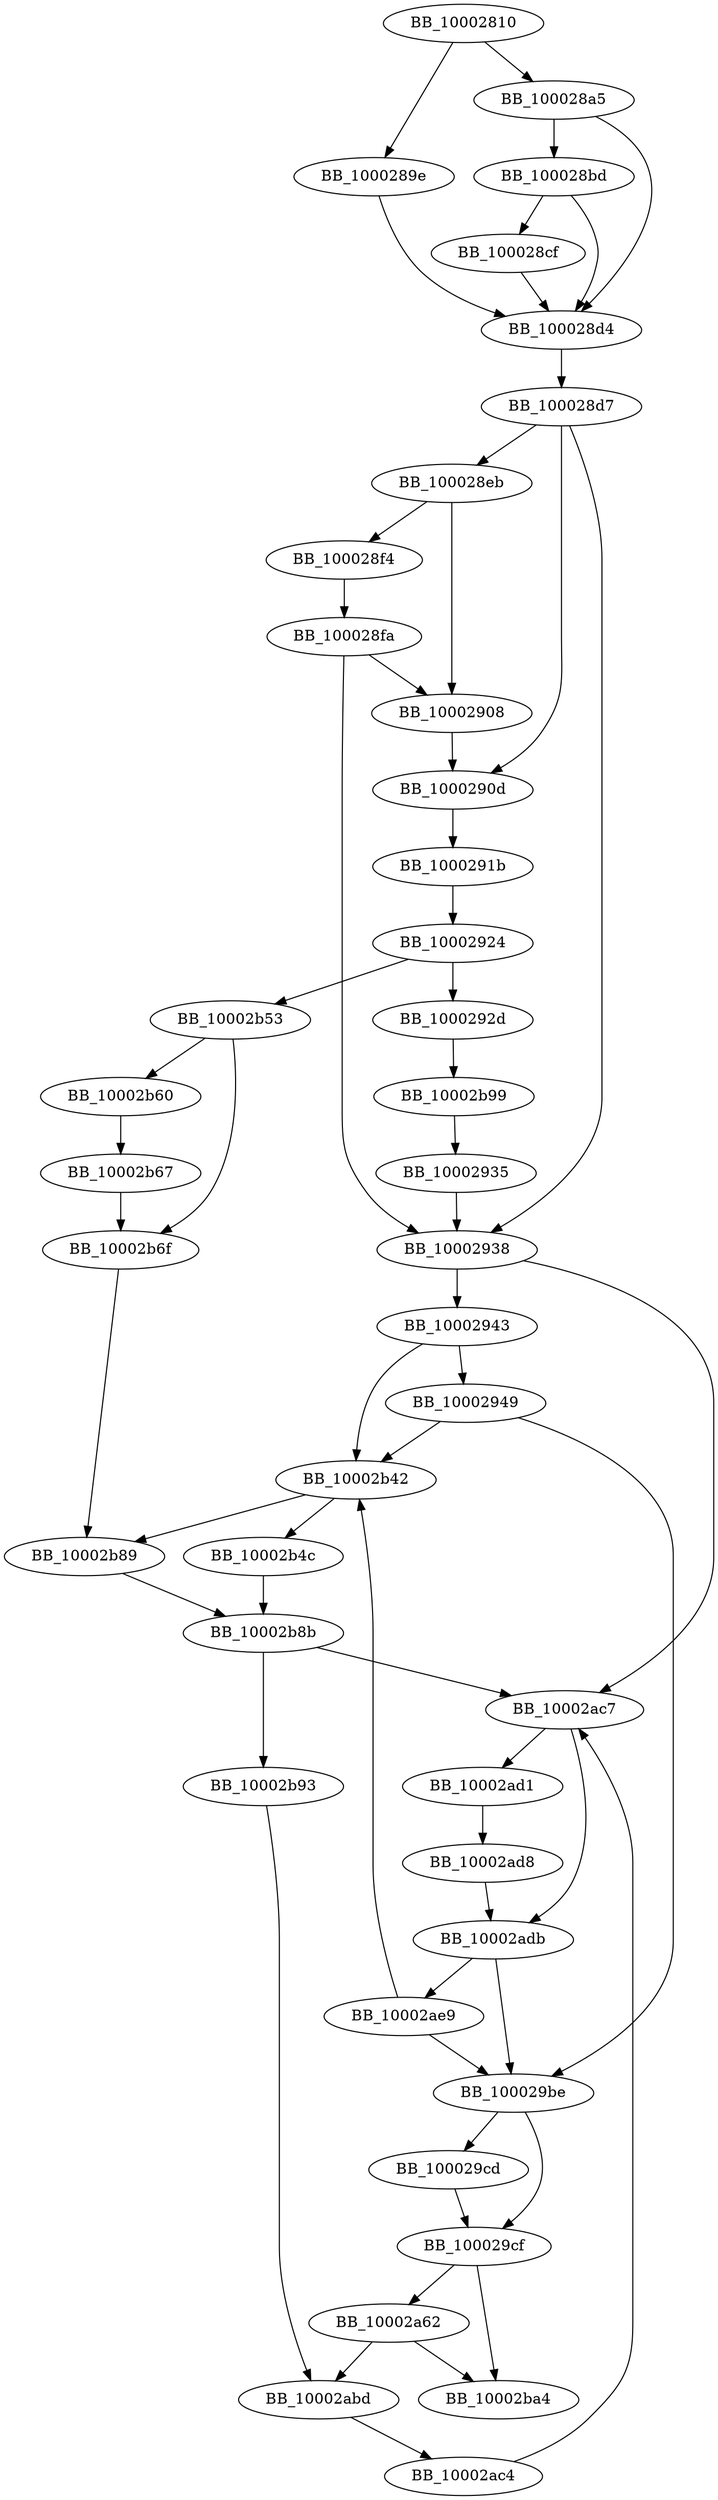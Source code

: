 DiGraph sub_10002810{
BB_10002810->BB_1000289e
BB_10002810->BB_100028a5
BB_1000289e->BB_100028d4
BB_100028a5->BB_100028bd
BB_100028a5->BB_100028d4
BB_100028bd->BB_100028cf
BB_100028bd->BB_100028d4
BB_100028cf->BB_100028d4
BB_100028d4->BB_100028d7
BB_100028d7->BB_100028eb
BB_100028d7->BB_1000290d
BB_100028d7->BB_10002938
BB_100028eb->BB_100028f4
BB_100028eb->BB_10002908
BB_100028f4->BB_100028fa
BB_100028fa->BB_10002908
BB_100028fa->BB_10002938
BB_10002908->BB_1000290d
BB_1000290d->BB_1000291b
BB_1000291b->BB_10002924
BB_10002924->BB_1000292d
BB_10002924->BB_10002b53
BB_1000292d->BB_10002b99
BB_10002935->BB_10002938
BB_10002938->BB_10002943
BB_10002938->BB_10002ac7
BB_10002943->BB_10002949
BB_10002943->BB_10002b42
BB_10002949->BB_100029be
BB_10002949->BB_10002b42
BB_100029be->BB_100029cd
BB_100029be->BB_100029cf
BB_100029cd->BB_100029cf
BB_100029cf->BB_10002a62
BB_100029cf->BB_10002ba4
BB_10002a62->BB_10002abd
BB_10002a62->BB_10002ba4
BB_10002abd->BB_10002ac4
BB_10002ac4->BB_10002ac7
BB_10002ac7->BB_10002ad1
BB_10002ac7->BB_10002adb
BB_10002ad1->BB_10002ad8
BB_10002ad8->BB_10002adb
BB_10002adb->BB_100029be
BB_10002adb->BB_10002ae9
BB_10002ae9->BB_100029be
BB_10002ae9->BB_10002b42
BB_10002b42->BB_10002b4c
BB_10002b42->BB_10002b89
BB_10002b4c->BB_10002b8b
BB_10002b53->BB_10002b60
BB_10002b53->BB_10002b6f
BB_10002b60->BB_10002b67
BB_10002b67->BB_10002b6f
BB_10002b6f->BB_10002b89
BB_10002b89->BB_10002b8b
BB_10002b8b->BB_10002ac7
BB_10002b8b->BB_10002b93
BB_10002b93->BB_10002abd
BB_10002b99->BB_10002935
}
